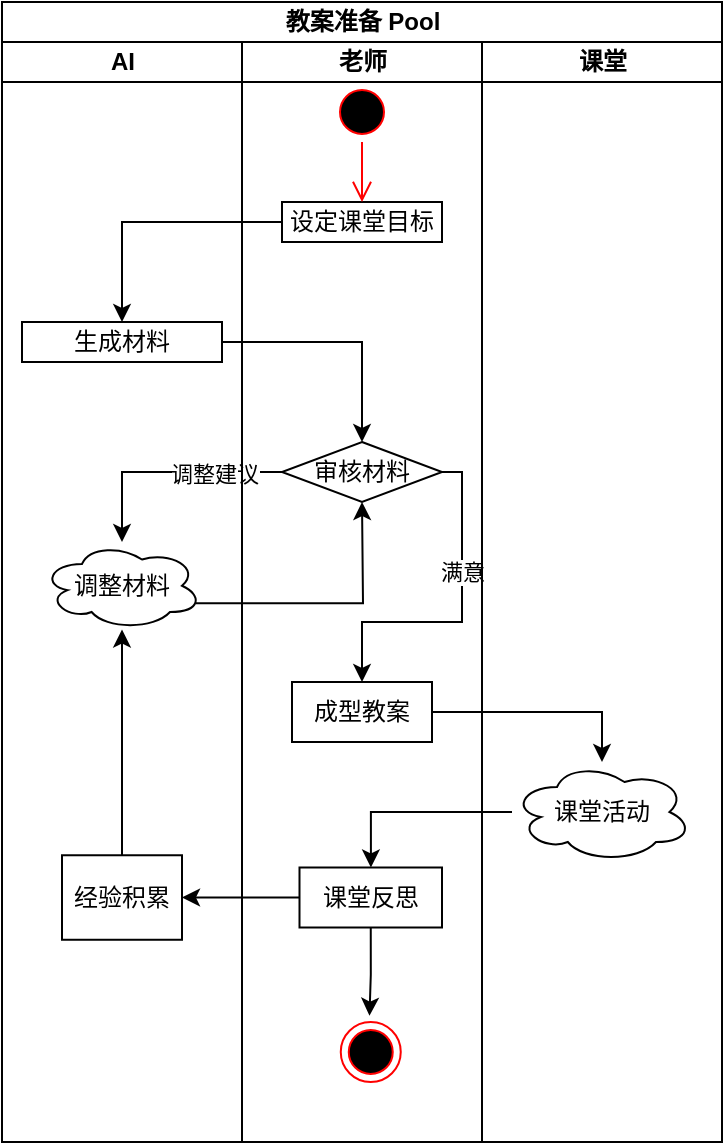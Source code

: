 <mxfile version="22.1.5" type="github">
  <diagram name="Page-1" id="UcXnSxAR2s9ScuIIi8TF">
    <mxGraphModel dx="1193" dy="803" grid="1" gridSize="10" guides="1" tooltips="1" connect="1" arrows="1" fold="1" page="1" pageScale="1" pageWidth="827" pageHeight="1169" math="0" shadow="0">
      <root>
        <mxCell id="0" />
        <mxCell id="1" parent="0" />
        <mxCell id="sMvIjPROLd2NujlQrFik-1" value="教案准备 Pool" style="swimlane;childLayout=stackLayout;resizeParent=1;resizeParentMax=0;startSize=20;html=1;container=0;movable=0;resizable=0;rotatable=0;deletable=0;editable=0;locked=1;connectable=0;" vertex="1" parent="1">
          <mxGeometry x="140" y="90" width="360" height="570" as="geometry">
            <mxRectangle x="140" y="90" width="70" height="30" as="alternateBounds" />
          </mxGeometry>
        </mxCell>
        <mxCell id="sMvIjPROLd2NujlQrFik-3" value="老师" style="swimlane;startSize=20;html=1;movable=0;resizable=0;rotatable=0;deletable=0;editable=0;locked=1;connectable=0;" vertex="1" parent="1">
          <mxGeometry x="260" y="110" width="120" height="550" as="geometry">
            <mxRectangle x="260" y="110" width="40" height="550" as="alternateBounds" />
          </mxGeometry>
        </mxCell>
        <mxCell id="sMvIjPROLd2NujlQrFik-7" value="设定课堂目标" style="whiteSpace=wrap;html=1;movable=0;resizable=0;rotatable=0;deletable=0;editable=0;locked=1;connectable=0;" vertex="1" parent="sMvIjPROLd2NujlQrFik-3">
          <mxGeometry x="20" y="80" width="80" height="20" as="geometry" />
        </mxCell>
        <mxCell id="sMvIjPROLd2NujlQrFik-24" style="edgeStyle=orthogonalEdgeStyle;rounded=0;orthogonalLoop=1;jettySize=auto;html=1;entryX=0.5;entryY=0;entryDx=0;entryDy=0;exitX=1;exitY=0.5;exitDx=0;exitDy=0;movable=0;resizable=0;rotatable=0;deletable=0;editable=0;locked=1;connectable=0;" edge="1" parent="sMvIjPROLd2NujlQrFik-3" source="sMvIjPROLd2NujlQrFik-11" target="sMvIjPROLd2NujlQrFik-20">
          <mxGeometry relative="1" as="geometry">
            <Array as="points">
              <mxPoint x="110" y="215" />
              <mxPoint x="110" y="290" />
              <mxPoint x="60" y="290" />
            </Array>
          </mxGeometry>
        </mxCell>
        <mxCell id="sMvIjPROLd2NujlQrFik-27" value="满意" style="edgeLabel;html=1;align=center;verticalAlign=middle;resizable=0;points=[];movable=0;rotatable=0;deletable=0;editable=0;locked=1;connectable=0;" vertex="1" connectable="0" parent="sMvIjPROLd2NujlQrFik-24">
          <mxGeometry x="-0.279" relative="1" as="geometry">
            <mxPoint as="offset" />
          </mxGeometry>
        </mxCell>
        <mxCell id="sMvIjPROLd2NujlQrFik-11" value="审核材料" style="rhombus;whiteSpace=wrap;html=1;movable=0;resizable=0;rotatable=0;deletable=0;editable=0;locked=1;connectable=0;" vertex="1" parent="sMvIjPROLd2NujlQrFik-3">
          <mxGeometry x="20" y="200" width="80" height="30" as="geometry" />
        </mxCell>
        <mxCell id="sMvIjPROLd2NujlQrFik-20" value="成型教案" style="rounded=0;whiteSpace=wrap;html=1;movable=0;resizable=0;rotatable=0;deletable=0;editable=0;locked=1;connectable=0;" vertex="1" parent="sMvIjPROLd2NujlQrFik-3">
          <mxGeometry x="25" y="320" width="70" height="30" as="geometry" />
        </mxCell>
        <mxCell id="sMvIjPROLd2NujlQrFik-28" value="课堂反思" style="whiteSpace=wrap;html=1;movable=0;resizable=0;rotatable=0;deletable=0;editable=0;locked=1;connectable=0;" vertex="1" parent="sMvIjPROLd2NujlQrFik-3">
          <mxGeometry x="28.75" y="412.75" width="71.25" height="30" as="geometry" />
        </mxCell>
        <mxCell id="sMvIjPROLd2NujlQrFik-35" value="" style="ellipse;html=1;shape=endState;fillColor=#000000;strokeColor=#ff0000;movable=0;resizable=0;rotatable=0;deletable=0;editable=0;locked=1;connectable=0;" vertex="1" parent="sMvIjPROLd2NujlQrFik-3">
          <mxGeometry x="49.38" y="490" width="30" height="30" as="geometry" />
        </mxCell>
        <mxCell id="sMvIjPROLd2NujlQrFik-36" style="edgeStyle=orthogonalEdgeStyle;rounded=0;orthogonalLoop=1;jettySize=auto;html=1;exitX=0.5;exitY=1;exitDx=0;exitDy=0;entryX=0.479;entryY=-0.105;entryDx=0;entryDy=0;entryPerimeter=0;movable=0;resizable=0;rotatable=0;deletable=0;editable=0;locked=1;connectable=0;" edge="1" parent="sMvIjPROLd2NujlQrFik-3" source="sMvIjPROLd2NujlQrFik-28" target="sMvIjPROLd2NujlQrFik-35">
          <mxGeometry relative="1" as="geometry" />
        </mxCell>
        <mxCell id="sMvIjPROLd2NujlQrFik-39" value="" style="ellipse;html=1;shape=startState;fillColor=#000000;strokeColor=#ff0000;movable=0;resizable=0;rotatable=0;deletable=0;editable=0;locked=1;connectable=0;" vertex="1" parent="sMvIjPROLd2NujlQrFik-3">
          <mxGeometry x="45" y="20" width="30" height="30" as="geometry" />
        </mxCell>
        <mxCell id="sMvIjPROLd2NujlQrFik-40" value="" style="edgeStyle=orthogonalEdgeStyle;html=1;verticalAlign=bottom;endArrow=open;endSize=8;strokeColor=#ff0000;rounded=0;movable=0;resizable=0;rotatable=0;deletable=0;editable=0;locked=1;connectable=0;" edge="1" source="sMvIjPROLd2NujlQrFik-39" parent="sMvIjPROLd2NujlQrFik-3">
          <mxGeometry relative="1" as="geometry">
            <mxPoint x="60" y="80" as="targetPoint" />
          </mxGeometry>
        </mxCell>
        <mxCell id="sMvIjPROLd2NujlQrFik-10" value="" style="edgeStyle=orthogonalEdgeStyle;rounded=0;orthogonalLoop=1;jettySize=auto;html=1;movable=0;resizable=0;rotatable=0;deletable=0;editable=0;locked=1;connectable=0;" edge="1" parent="1" source="sMvIjPROLd2NujlQrFik-7" target="sMvIjPROLd2NujlQrFik-9">
          <mxGeometry relative="1" as="geometry" />
        </mxCell>
        <mxCell id="sMvIjPROLd2NujlQrFik-12" value="" style="edgeStyle=orthogonalEdgeStyle;rounded=0;orthogonalLoop=1;jettySize=auto;html=1;movable=0;resizable=0;rotatable=0;deletable=0;editable=0;locked=1;connectable=0;" edge="1" parent="1" source="sMvIjPROLd2NujlQrFik-9" target="sMvIjPROLd2NujlQrFik-11">
          <mxGeometry relative="1" as="geometry" />
        </mxCell>
        <mxCell id="sMvIjPROLd2NujlQrFik-14" value="" style="edgeStyle=orthogonalEdgeStyle;rounded=0;orthogonalLoop=1;jettySize=auto;html=1;movable=0;resizable=0;rotatable=0;deletable=0;editable=0;locked=1;connectable=0;" edge="1" parent="1" source="sMvIjPROLd2NujlQrFik-11" target="sMvIjPROLd2NujlQrFik-13">
          <mxGeometry relative="1" as="geometry" />
        </mxCell>
        <mxCell id="sMvIjPROLd2NujlQrFik-26" value="调整建议" style="edgeLabel;html=1;align=center;verticalAlign=middle;resizable=0;points=[];movable=0;rotatable=0;deletable=0;editable=0;locked=1;connectable=0;" vertex="1" connectable="0" parent="sMvIjPROLd2NujlQrFik-14">
          <mxGeometry x="-0.396" y="1" relative="1" as="geometry">
            <mxPoint as="offset" />
          </mxGeometry>
        </mxCell>
        <mxCell id="sMvIjPROLd2NujlQrFik-4" value="课堂" style="swimlane;startSize=20;html=1;movable=0;resizable=0;rotatable=0;deletable=0;editable=0;locked=1;connectable=0;" vertex="1" parent="1">
          <mxGeometry x="380" y="110" width="120" height="550" as="geometry">
            <mxRectangle x="380" y="110" width="40" height="550" as="alternateBounds" />
          </mxGeometry>
        </mxCell>
        <mxCell id="sMvIjPROLd2NujlQrFik-22" value="课堂活动" style="ellipse;shape=cloud;whiteSpace=wrap;html=1;movable=0;resizable=0;rotatable=0;deletable=0;editable=0;locked=1;connectable=0;" vertex="1" parent="sMvIjPROLd2NujlQrFik-4">
          <mxGeometry x="15" y="360" width="90" height="50" as="geometry" />
        </mxCell>
        <mxCell id="sMvIjPROLd2NujlQrFik-2" value="AI" style="swimlane;startSize=20;html=1;movable=0;resizable=0;rotatable=0;deletable=0;editable=0;locked=1;connectable=0;" vertex="1" parent="1">
          <mxGeometry x="140" y="110" width="120" height="550" as="geometry">
            <mxRectangle x="140" y="110" width="50" height="30" as="alternateBounds" />
          </mxGeometry>
        </mxCell>
        <mxCell id="sMvIjPROLd2NujlQrFik-9" value="生成材料" style="whiteSpace=wrap;html=1;movable=0;resizable=0;rotatable=0;deletable=0;editable=0;locked=1;connectable=0;" vertex="1" parent="sMvIjPROLd2NujlQrFik-2">
          <mxGeometry x="10" y="140" width="100" height="20" as="geometry" />
        </mxCell>
        <mxCell id="sMvIjPROLd2NujlQrFik-23" style="edgeStyle=orthogonalEdgeStyle;rounded=0;orthogonalLoop=1;jettySize=auto;html=1;exitX=0.96;exitY=0.7;exitDx=0;exitDy=0;exitPerimeter=0;movable=0;resizable=0;rotatable=0;deletable=0;editable=0;locked=1;connectable=0;" edge="1" parent="sMvIjPROLd2NujlQrFik-2" source="sMvIjPROLd2NujlQrFik-13">
          <mxGeometry relative="1" as="geometry">
            <mxPoint x="180" y="230" as="targetPoint" />
          </mxGeometry>
        </mxCell>
        <mxCell id="sMvIjPROLd2NujlQrFik-13" value="调整材料" style="ellipse;shape=cloud;whiteSpace=wrap;html=1;movable=0;resizable=0;rotatable=0;deletable=0;editable=0;locked=1;connectable=0;" vertex="1" parent="sMvIjPROLd2NujlQrFik-2">
          <mxGeometry x="20" y="250" width="80" height="43.75" as="geometry" />
        </mxCell>
        <mxCell id="sMvIjPROLd2NujlQrFik-33" value="" style="edgeStyle=orthogonalEdgeStyle;rounded=0;orthogonalLoop=1;jettySize=auto;html=1;movable=0;resizable=0;rotatable=0;deletable=0;editable=0;locked=1;connectable=0;" edge="1" parent="sMvIjPROLd2NujlQrFik-2" source="sMvIjPROLd2NujlQrFik-31" target="sMvIjPROLd2NujlQrFik-13">
          <mxGeometry relative="1" as="geometry" />
        </mxCell>
        <mxCell id="sMvIjPROLd2NujlQrFik-31" value="经验积累" style="whiteSpace=wrap;html=1;movable=0;resizable=0;rotatable=0;deletable=0;editable=0;locked=1;connectable=0;" vertex="1" parent="sMvIjPROLd2NujlQrFik-2">
          <mxGeometry x="30" y="406.63" width="60" height="42.25" as="geometry" />
        </mxCell>
        <mxCell id="sMvIjPROLd2NujlQrFik-25" style="edgeStyle=orthogonalEdgeStyle;rounded=0;orthogonalLoop=1;jettySize=auto;html=1;entryX=0.5;entryY=0;entryDx=0;entryDy=0;entryPerimeter=0;movable=0;resizable=0;rotatable=0;deletable=0;editable=0;locked=1;connectable=0;" edge="1" parent="1" source="sMvIjPROLd2NujlQrFik-20" target="sMvIjPROLd2NujlQrFik-22">
          <mxGeometry relative="1" as="geometry" />
        </mxCell>
        <mxCell id="sMvIjPROLd2NujlQrFik-29" value="" style="edgeStyle=orthogonalEdgeStyle;rounded=0;orthogonalLoop=1;jettySize=auto;html=1;movable=0;resizable=0;rotatable=0;deletable=0;editable=0;locked=1;connectable=0;" edge="1" parent="1" source="sMvIjPROLd2NujlQrFik-22" target="sMvIjPROLd2NujlQrFik-28">
          <mxGeometry relative="1" as="geometry" />
        </mxCell>
        <mxCell id="sMvIjPROLd2NujlQrFik-32" value="" style="edgeStyle=orthogonalEdgeStyle;rounded=0;orthogonalLoop=1;jettySize=auto;html=1;movable=0;resizable=0;rotatable=0;deletable=0;editable=0;locked=1;connectable=0;" edge="1" parent="1" source="sMvIjPROLd2NujlQrFik-28" target="sMvIjPROLd2NujlQrFik-31">
          <mxGeometry relative="1" as="geometry" />
        </mxCell>
      </root>
    </mxGraphModel>
  </diagram>
</mxfile>
